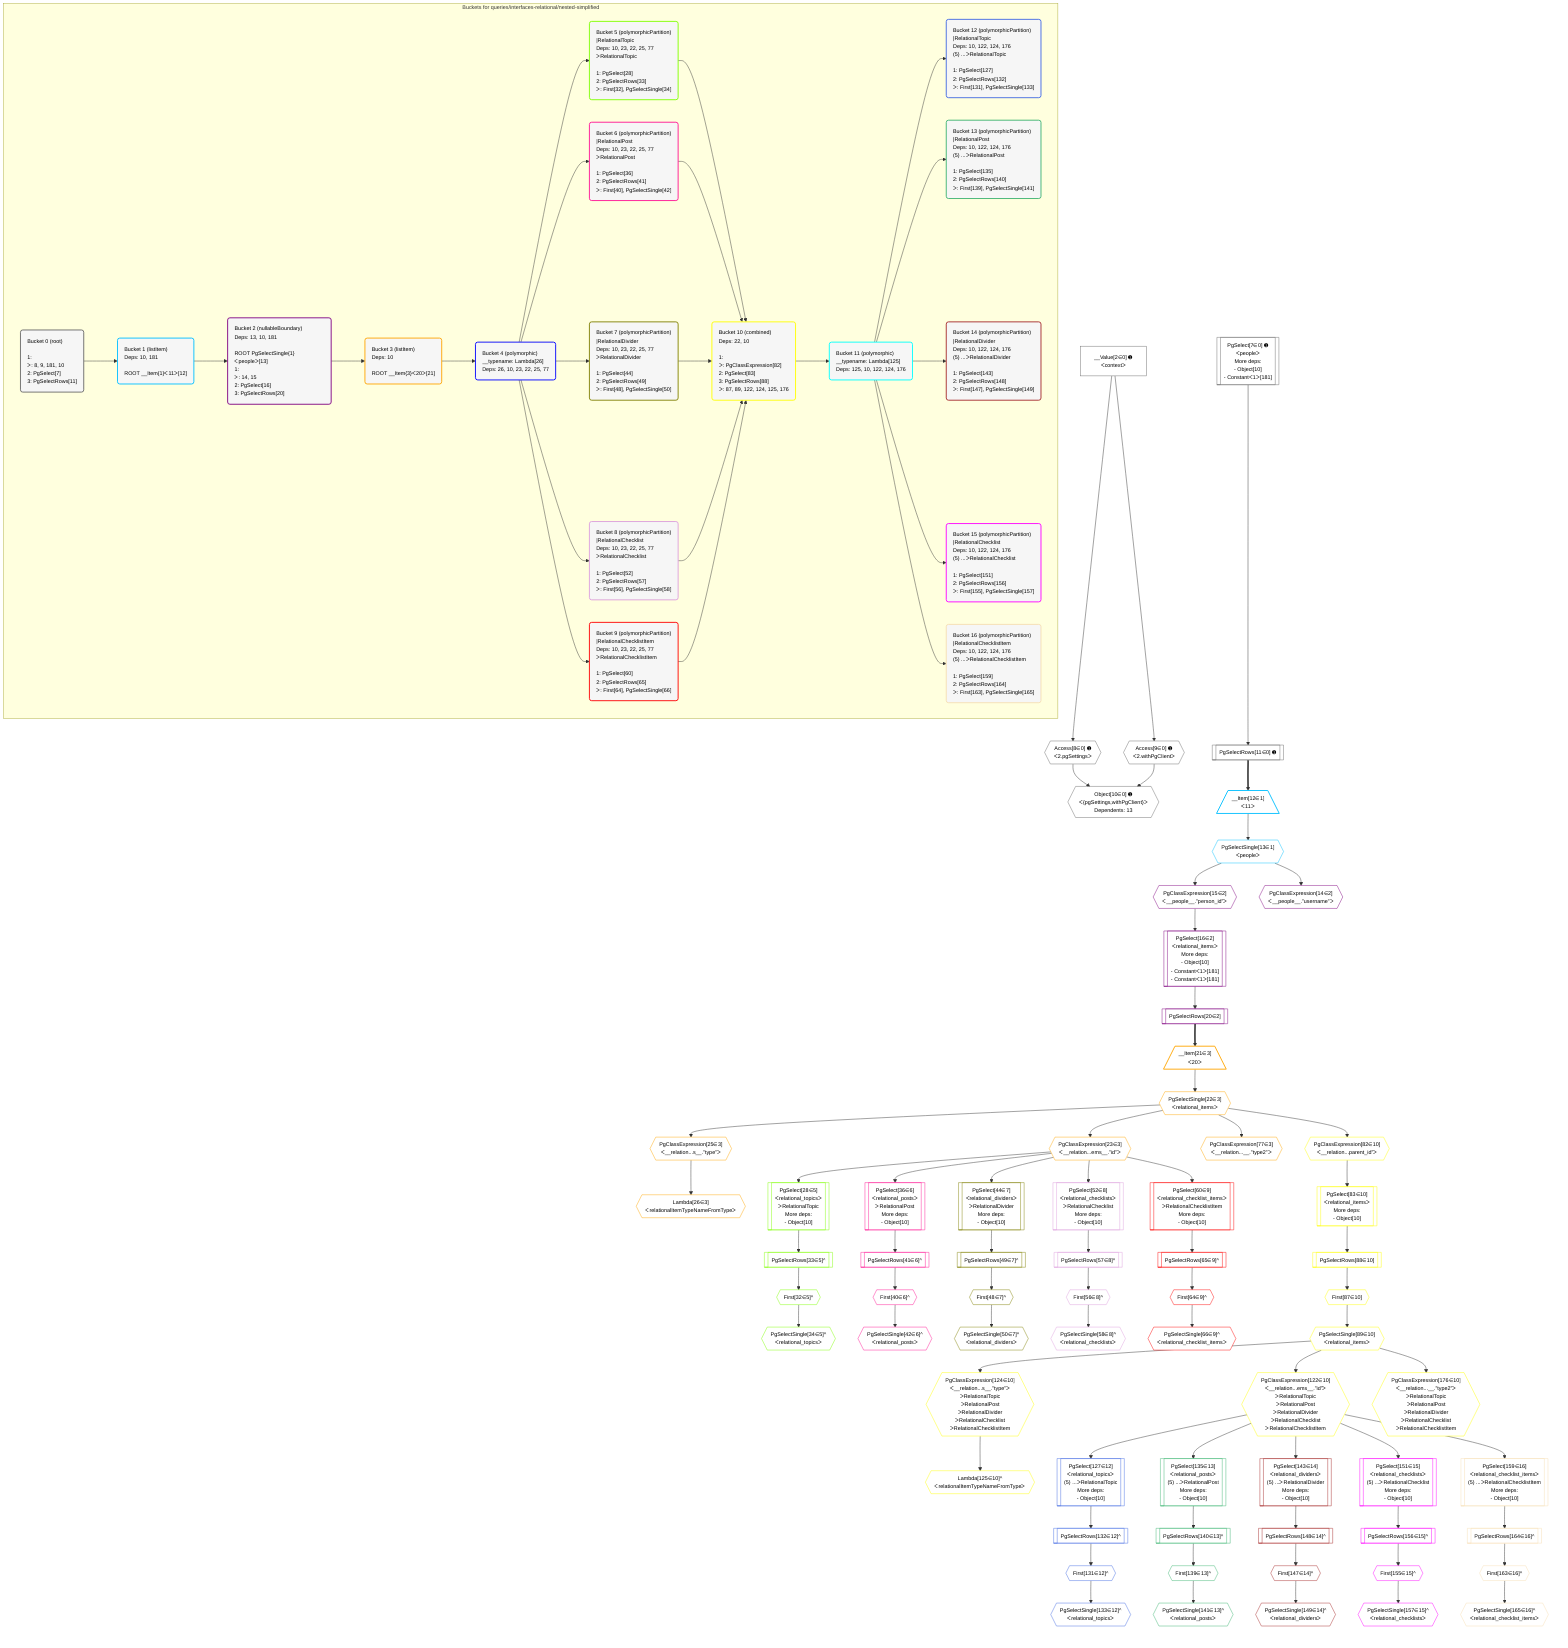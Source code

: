 %%{init: {'themeVariables': { 'fontSize': '12px'}}}%%
graph TD
    classDef path fill:#eee,stroke:#000,color:#000
    classDef plan fill:#fff,stroke-width:1px,color:#000
    classDef itemplan fill:#fff,stroke-width:2px,color:#000
    classDef unbatchedplan fill:#dff,stroke-width:1px,color:#000
    classDef sideeffectplan fill:#fcc,stroke-width:2px,color:#000
    classDef bucket fill:#f6f6f6,color:#000,stroke-width:2px,text-align:left

    subgraph "Buckets for queries/interfaces-relational/nested-simplified"
    Bucket0("Bucket 0 (root)<br /><br />1: <br />ᐳ: 8, 9, 181, 10<br />2: PgSelect[7]<br />3: PgSelectRows[11]"):::bucket
    Bucket1("Bucket 1 (listItem)<br />Deps: 10, 181<br /><br />ROOT __Item{1}ᐸ11ᐳ[12]"):::bucket
    Bucket2("Bucket 2 (nullableBoundary)<br />Deps: 13, 10, 181<br /><br />ROOT PgSelectSingle{1}ᐸpeopleᐳ[13]<br />1: <br />ᐳ: 14, 15<br />2: PgSelect[16]<br />3: PgSelectRows[20]"):::bucket
    Bucket3("Bucket 3 (listItem)<br />Deps: 10<br /><br />ROOT __Item{3}ᐸ20ᐳ[21]"):::bucket
    Bucket4("Bucket 4 (polymorphic)<br />__typename: Lambda[26]<br />Deps: 26, 10, 23, 22, 25, 77"):::bucket
    Bucket5("Bucket 5 (polymorphicPartition)<br />|RelationalTopic<br />Deps: 10, 23, 22, 25, 77<br />ᐳRelationalTopic<br /><br />1: PgSelect[28]<br />2: PgSelectRows[33]<br />ᐳ: First[32], PgSelectSingle[34]"):::bucket
    Bucket6("Bucket 6 (polymorphicPartition)<br />|RelationalPost<br />Deps: 10, 23, 22, 25, 77<br />ᐳRelationalPost<br /><br />1: PgSelect[36]<br />2: PgSelectRows[41]<br />ᐳ: First[40], PgSelectSingle[42]"):::bucket
    Bucket7("Bucket 7 (polymorphicPartition)<br />|RelationalDivider<br />Deps: 10, 23, 22, 25, 77<br />ᐳRelationalDivider<br /><br />1: PgSelect[44]<br />2: PgSelectRows[49]<br />ᐳ: First[48], PgSelectSingle[50]"):::bucket
    Bucket8("Bucket 8 (polymorphicPartition)<br />|RelationalChecklist<br />Deps: 10, 23, 22, 25, 77<br />ᐳRelationalChecklist<br /><br />1: PgSelect[52]<br />2: PgSelectRows[57]<br />ᐳ: First[56], PgSelectSingle[58]"):::bucket
    Bucket9("Bucket 9 (polymorphicPartition)<br />|RelationalChecklistItem<br />Deps: 10, 23, 22, 25, 77<br />ᐳRelationalChecklistItem<br /><br />1: PgSelect[60]<br />2: PgSelectRows[65]<br />ᐳ: First[64], PgSelectSingle[66]"):::bucket
    Bucket10("Bucket 10 (combined)<br />Deps: 22, 10<br /><br />1: <br />ᐳ: PgClassExpression[82]<br />2: PgSelect[83]<br />3: PgSelectRows[88]<br />ᐳ: 87, 89, 122, 124, 125, 176"):::bucket
    Bucket11("Bucket 11 (polymorphic)<br />__typename: Lambda[125]<br />Deps: 125, 10, 122, 124, 176"):::bucket
    Bucket12("Bucket 12 (polymorphicPartition)<br />|RelationalTopic<br />Deps: 10, 122, 124, 176<br />(5) ...ᐳRelationalTopic<br /><br />1: PgSelect[127]<br />2: PgSelectRows[132]<br />ᐳ: First[131], PgSelectSingle[133]"):::bucket
    Bucket13("Bucket 13 (polymorphicPartition)<br />|RelationalPost<br />Deps: 10, 122, 124, 176<br />(5) ...ᐳRelationalPost<br /><br />1: PgSelect[135]<br />2: PgSelectRows[140]<br />ᐳ: First[139], PgSelectSingle[141]"):::bucket
    Bucket14("Bucket 14 (polymorphicPartition)<br />|RelationalDivider<br />Deps: 10, 122, 124, 176<br />(5) ...ᐳRelationalDivider<br /><br />1: PgSelect[143]<br />2: PgSelectRows[148]<br />ᐳ: First[147], PgSelectSingle[149]"):::bucket
    Bucket15("Bucket 15 (polymorphicPartition)<br />|RelationalChecklist<br />Deps: 10, 122, 124, 176<br />(5) ...ᐳRelationalChecklist<br /><br />1: PgSelect[151]<br />2: PgSelectRows[156]<br />ᐳ: First[155], PgSelectSingle[157]"):::bucket
    Bucket16("Bucket 16 (polymorphicPartition)<br />|RelationalChecklistItem<br />Deps: 10, 122, 124, 176<br />(5) ...ᐳRelationalChecklistItem<br /><br />1: PgSelect[159]<br />2: PgSelectRows[164]<br />ᐳ: First[163], PgSelectSingle[165]"):::bucket
    end
    Bucket0 --> Bucket1
    Bucket1 --> Bucket2
    Bucket2 --> Bucket3
    Bucket3 --> Bucket4
    Bucket4 --> Bucket5 & Bucket6 & Bucket7 & Bucket8 & Bucket9
    Bucket5 --> Bucket10
    Bucket6 --> Bucket10
    Bucket7 --> Bucket10
    Bucket8 --> Bucket10
    Bucket9 --> Bucket10
    Bucket10 --> Bucket11
    Bucket11 --> Bucket12 & Bucket13 & Bucket14 & Bucket15 & Bucket16

    %% plan dependencies
    PgSelect7[["PgSelect[7∈0] ➊<br />ᐸpeopleᐳ<br />More deps:<br />- Object[10]<br />- Constantᐸ1ᐳ[181]"]]:::plan
    Object10{{"Object[10∈0] ➊<br />ᐸ{pgSettings,withPgClient}ᐳ<br />Dependents: 13"}}:::plan
    Access8{{"Access[8∈0] ➊<br />ᐸ2.pgSettingsᐳ"}}:::plan
    Access9{{"Access[9∈0] ➊<br />ᐸ2.withPgClientᐳ"}}:::plan
    Access8 & Access9 --> Object10
    __Value2["__Value[2∈0] ➊<br />ᐸcontextᐳ"]:::plan
    __Value2 --> Access8
    __Value2 --> Access9
    PgSelectRows11[["PgSelectRows[11∈0] ➊"]]:::plan
    PgSelect7 --> PgSelectRows11
    __Item12[/"__Item[12∈1]<br />ᐸ11ᐳ"\]:::itemplan
    PgSelectRows11 ==> __Item12
    PgSelectSingle13{{"PgSelectSingle[13∈1]<br />ᐸpeopleᐳ"}}:::plan
    __Item12 --> PgSelectSingle13
    PgSelect16[["PgSelect[16∈2]<br />ᐸrelational_itemsᐳ<br />More deps:<br />- Object[10]<br />- Constantᐸ1ᐳ[181]<br />- Constantᐸ1ᐳ[181]"]]:::plan
    PgClassExpression15{{"PgClassExpression[15∈2]<br />ᐸ__people__.”person_id”ᐳ"}}:::plan
    PgClassExpression15 --> PgSelect16
    PgClassExpression14{{"PgClassExpression[14∈2]<br />ᐸ__people__.”username”ᐳ"}}:::plan
    PgSelectSingle13 --> PgClassExpression14
    PgSelectSingle13 --> PgClassExpression15
    PgSelectRows20[["PgSelectRows[20∈2]"]]:::plan
    PgSelect16 --> PgSelectRows20
    __Item21[/"__Item[21∈3]<br />ᐸ20ᐳ"\]:::itemplan
    PgSelectRows20 ==> __Item21
    PgSelectSingle22{{"PgSelectSingle[22∈3]<br />ᐸrelational_itemsᐳ"}}:::plan
    __Item21 --> PgSelectSingle22
    PgClassExpression23{{"PgClassExpression[23∈3]<br />ᐸ__relation...ems__.”id”ᐳ"}}:::plan
    PgSelectSingle22 --> PgClassExpression23
    PgClassExpression25{{"PgClassExpression[25∈3]<br />ᐸ__relation...s__.”type”ᐳ"}}:::plan
    PgSelectSingle22 --> PgClassExpression25
    Lambda26{{"Lambda[26∈3]<br />ᐸrelationalItemTypeNameFromTypeᐳ"}}:::plan
    PgClassExpression25 --> Lambda26
    PgClassExpression77{{"PgClassExpression[77∈3]<br />ᐸ__relation...__.”type2”ᐳ"}}:::plan
    PgSelectSingle22 --> PgClassExpression77
    PgSelect28[["PgSelect[28∈5]<br />ᐸrelational_topicsᐳ<br />ᐳRelationalTopic<br />More deps:<br />- Object[10]"]]:::plan
    PgClassExpression23 --> PgSelect28
    First32{{"First[32∈5]^"}}:::plan
    PgSelectRows33[["PgSelectRows[33∈5]^"]]:::plan
    PgSelectRows33 --> First32
    PgSelect28 --> PgSelectRows33
    PgSelectSingle34{{"PgSelectSingle[34∈5]^<br />ᐸrelational_topicsᐳ"}}:::plan
    First32 --> PgSelectSingle34
    PgSelect36[["PgSelect[36∈6]<br />ᐸrelational_postsᐳ<br />ᐳRelationalPost<br />More deps:<br />- Object[10]"]]:::plan
    PgClassExpression23 --> PgSelect36
    First40{{"First[40∈6]^"}}:::plan
    PgSelectRows41[["PgSelectRows[41∈6]^"]]:::plan
    PgSelectRows41 --> First40
    PgSelect36 --> PgSelectRows41
    PgSelectSingle42{{"PgSelectSingle[42∈6]^<br />ᐸrelational_postsᐳ"}}:::plan
    First40 --> PgSelectSingle42
    PgSelect44[["PgSelect[44∈7]<br />ᐸrelational_dividersᐳ<br />ᐳRelationalDivider<br />More deps:<br />- Object[10]"]]:::plan
    PgClassExpression23 --> PgSelect44
    First48{{"First[48∈7]^"}}:::plan
    PgSelectRows49[["PgSelectRows[49∈7]^"]]:::plan
    PgSelectRows49 --> First48
    PgSelect44 --> PgSelectRows49
    PgSelectSingle50{{"PgSelectSingle[50∈7]^<br />ᐸrelational_dividersᐳ"}}:::plan
    First48 --> PgSelectSingle50
    PgSelect52[["PgSelect[52∈8]<br />ᐸrelational_checklistsᐳ<br />ᐳRelationalChecklist<br />More deps:<br />- Object[10]"]]:::plan
    PgClassExpression23 --> PgSelect52
    First56{{"First[56∈8]^"}}:::plan
    PgSelectRows57[["PgSelectRows[57∈8]^"]]:::plan
    PgSelectRows57 --> First56
    PgSelect52 --> PgSelectRows57
    PgSelectSingle58{{"PgSelectSingle[58∈8]^<br />ᐸrelational_checklistsᐳ"}}:::plan
    First56 --> PgSelectSingle58
    PgSelect60[["PgSelect[60∈9]<br />ᐸrelational_checklist_itemsᐳ<br />ᐳRelationalChecklistItem<br />More deps:<br />- Object[10]"]]:::plan
    PgClassExpression23 --> PgSelect60
    First64{{"First[64∈9]^"}}:::plan
    PgSelectRows65[["PgSelectRows[65∈9]^"]]:::plan
    PgSelectRows65 --> First64
    PgSelect60 --> PgSelectRows65
    PgSelectSingle66{{"PgSelectSingle[66∈9]^<br />ᐸrelational_checklist_itemsᐳ"}}:::plan
    First64 --> PgSelectSingle66
    PgSelect83[["PgSelect[83∈10]<br />ᐸrelational_itemsᐳ<br />More deps:<br />- Object[10]"]]:::plan
    PgClassExpression82{{"PgClassExpression[82∈10]<br />ᐸ__relation...parent_id”ᐳ"}}:::plan
    PgClassExpression82 --> PgSelect83
    PgSelectSingle22 --> PgClassExpression82
    First87{{"First[87∈10]"}}:::plan
    PgSelectRows88[["PgSelectRows[88∈10]"]]:::plan
    PgSelectRows88 --> First87
    PgSelect83 --> PgSelectRows88
    PgSelectSingle89{{"PgSelectSingle[89∈10]<br />ᐸrelational_itemsᐳ"}}:::plan
    First87 --> PgSelectSingle89
    PgClassExpression122{{"PgClassExpression[122∈10]<br />ᐸ__relation...ems__.”id”ᐳ<br />ᐳRelationalTopic<br />ᐳRelationalPost<br />ᐳRelationalDivider<br />ᐳRelationalChecklist<br />ᐳRelationalChecklistItem"}}:::plan
    PgSelectSingle89 --> PgClassExpression122
    PgClassExpression124{{"PgClassExpression[124∈10]<br />ᐸ__relation...s__.”type”ᐳ<br />ᐳRelationalTopic<br />ᐳRelationalPost<br />ᐳRelationalDivider<br />ᐳRelationalChecklist<br />ᐳRelationalChecklistItem"}}:::plan
    PgSelectSingle89 --> PgClassExpression124
    Lambda125{{"Lambda[125∈10]^<br />ᐸrelationalItemTypeNameFromTypeᐳ"}}:::plan
    PgClassExpression124 --> Lambda125
    PgClassExpression176{{"PgClassExpression[176∈10]<br />ᐸ__relation...__.”type2”ᐳ<br />ᐳRelationalTopic<br />ᐳRelationalPost<br />ᐳRelationalDivider<br />ᐳRelationalChecklist<br />ᐳRelationalChecklistItem"}}:::plan
    PgSelectSingle89 --> PgClassExpression176
    PgSelect127[["PgSelect[127∈12]<br />ᐸrelational_topicsᐳ<br />(5) ...ᐳRelationalTopic<br />More deps:<br />- Object[10]"]]:::plan
    PgClassExpression122 --> PgSelect127
    First131{{"First[131∈12]^"}}:::plan
    PgSelectRows132[["PgSelectRows[132∈12]^"]]:::plan
    PgSelectRows132 --> First131
    PgSelect127 --> PgSelectRows132
    PgSelectSingle133{{"PgSelectSingle[133∈12]^<br />ᐸrelational_topicsᐳ"}}:::plan
    First131 --> PgSelectSingle133
    PgSelect135[["PgSelect[135∈13]<br />ᐸrelational_postsᐳ<br />(5) ...ᐳRelationalPost<br />More deps:<br />- Object[10]"]]:::plan
    PgClassExpression122 --> PgSelect135
    First139{{"First[139∈13]^"}}:::plan
    PgSelectRows140[["PgSelectRows[140∈13]^"]]:::plan
    PgSelectRows140 --> First139
    PgSelect135 --> PgSelectRows140
    PgSelectSingle141{{"PgSelectSingle[141∈13]^<br />ᐸrelational_postsᐳ"}}:::plan
    First139 --> PgSelectSingle141
    PgSelect143[["PgSelect[143∈14]<br />ᐸrelational_dividersᐳ<br />(5) ...ᐳRelationalDivider<br />More deps:<br />- Object[10]"]]:::plan
    PgClassExpression122 --> PgSelect143
    First147{{"First[147∈14]^"}}:::plan
    PgSelectRows148[["PgSelectRows[148∈14]^"]]:::plan
    PgSelectRows148 --> First147
    PgSelect143 --> PgSelectRows148
    PgSelectSingle149{{"PgSelectSingle[149∈14]^<br />ᐸrelational_dividersᐳ"}}:::plan
    First147 --> PgSelectSingle149
    PgSelect151[["PgSelect[151∈15]<br />ᐸrelational_checklistsᐳ<br />(5) ...ᐳRelationalChecklist<br />More deps:<br />- Object[10]"]]:::plan
    PgClassExpression122 --> PgSelect151
    First155{{"First[155∈15]^"}}:::plan
    PgSelectRows156[["PgSelectRows[156∈15]^"]]:::plan
    PgSelectRows156 --> First155
    PgSelect151 --> PgSelectRows156
    PgSelectSingle157{{"PgSelectSingle[157∈15]^<br />ᐸrelational_checklistsᐳ"}}:::plan
    First155 --> PgSelectSingle157
    PgSelect159[["PgSelect[159∈16]<br />ᐸrelational_checklist_itemsᐳ<br />(5) ...ᐳRelationalChecklistItem<br />More deps:<br />- Object[10]"]]:::plan
    PgClassExpression122 --> PgSelect159
    First163{{"First[163∈16]^"}}:::plan
    PgSelectRows164[["PgSelectRows[164∈16]^"]]:::plan
    PgSelectRows164 --> First163
    PgSelect159 --> PgSelectRows164
    PgSelectSingle165{{"PgSelectSingle[165∈16]^<br />ᐸrelational_checklist_itemsᐳ"}}:::plan
    First163 --> PgSelectSingle165

    %% define steps
    classDef bucket0 stroke:#696969
    class Bucket0,__Value2,PgSelect7,Access8,Access9,Object10,PgSelectRows11 bucket0
    classDef bucket1 stroke:#00bfff
    class Bucket1,__Item12,PgSelectSingle13 bucket1
    classDef bucket2 stroke:#7f007f
    class Bucket2,PgClassExpression14,PgClassExpression15,PgSelect16,PgSelectRows20 bucket2
    classDef bucket3 stroke:#ffa500
    class Bucket3,__Item21,PgSelectSingle22,PgClassExpression23,PgClassExpression25,Lambda26,PgClassExpression77 bucket3
    classDef bucket4 stroke:#0000ff
    class Bucket4 bucket4
    classDef bucket5 stroke:#7fff00
    class Bucket5,PgSelect28,First32,PgSelectRows33,PgSelectSingle34 bucket5
    classDef bucket6 stroke:#ff1493
    class Bucket6,PgSelect36,First40,PgSelectRows41,PgSelectSingle42 bucket6
    classDef bucket7 stroke:#808000
    class Bucket7,PgSelect44,First48,PgSelectRows49,PgSelectSingle50 bucket7
    classDef bucket8 stroke:#dda0dd
    class Bucket8,PgSelect52,First56,PgSelectRows57,PgSelectSingle58 bucket8
    classDef bucket9 stroke:#ff0000
    class Bucket9,PgSelect60,First64,PgSelectRows65,PgSelectSingle66 bucket9
    classDef bucket10 stroke:#ffff00
    class Bucket10,PgClassExpression82,PgSelect83,First87,PgSelectRows88,PgSelectSingle89,PgClassExpression122,PgClassExpression124,Lambda125,PgClassExpression176 bucket10
    classDef bucket11 stroke:#00ffff
    class Bucket11 bucket11
    classDef bucket12 stroke:#4169e1
    class Bucket12,PgSelect127,First131,PgSelectRows132,PgSelectSingle133 bucket12
    classDef bucket13 stroke:#3cb371
    class Bucket13,PgSelect135,First139,PgSelectRows140,PgSelectSingle141 bucket13
    classDef bucket14 stroke:#a52a2a
    class Bucket14,PgSelect143,First147,PgSelectRows148,PgSelectSingle149 bucket14
    classDef bucket15 stroke:#ff00ff
    class Bucket15,PgSelect151,First155,PgSelectRows156,PgSelectSingle157 bucket15
    classDef bucket16 stroke:#f5deb3
    class Bucket16,PgSelect159,First163,PgSelectRows164,PgSelectSingle165 bucket16